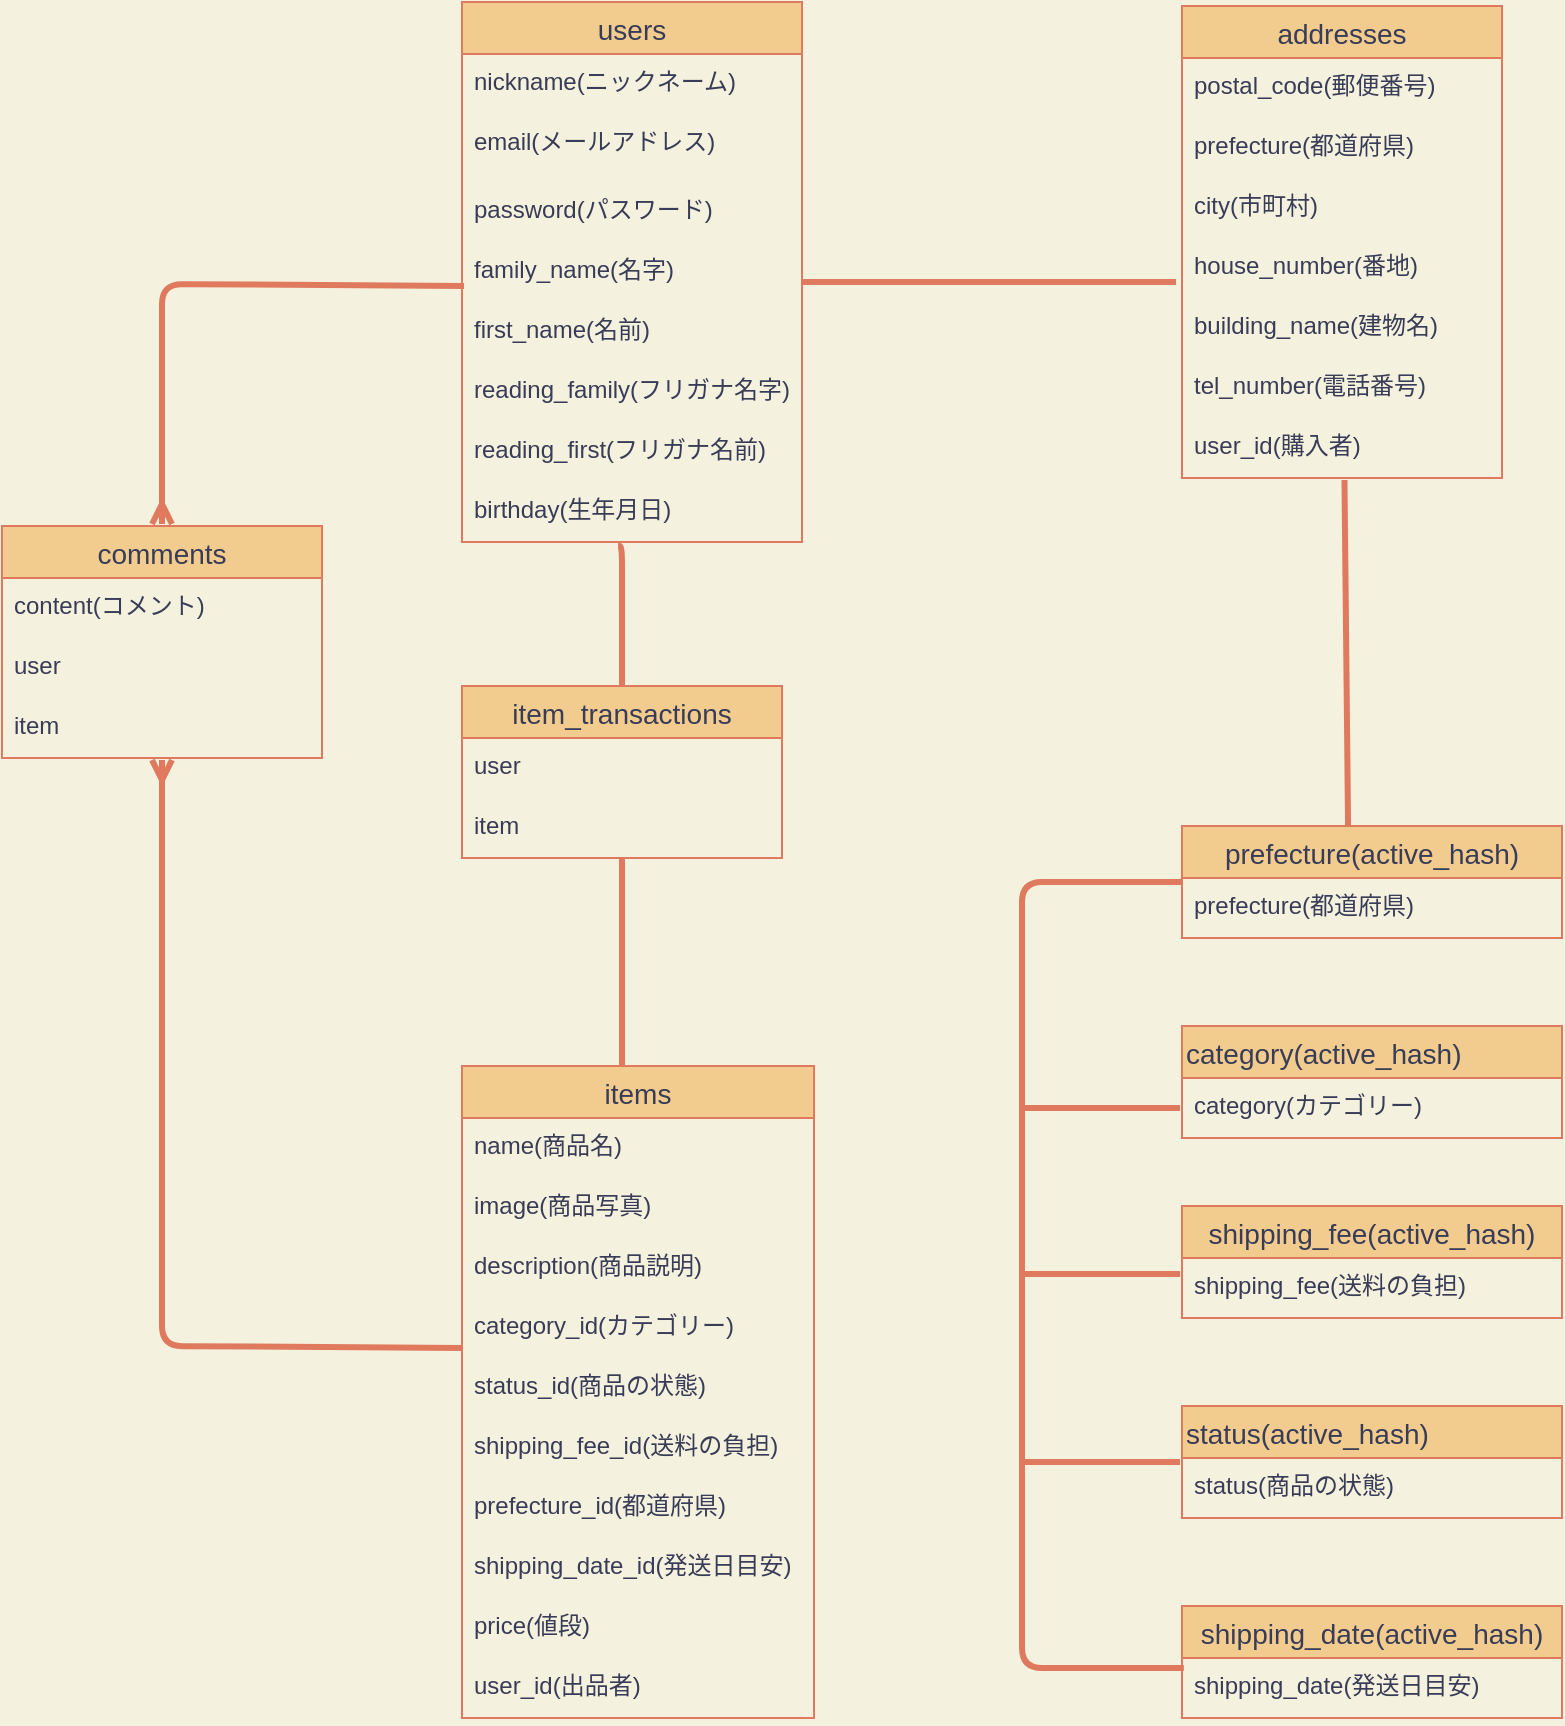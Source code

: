 <mxfile version="13.6.5" pages="2">
    <diagram id="_M3X4lFTjFpCh1O4AsxT" name="ページ1">
        <mxGraphModel dx="898" dy="680" grid="1" gridSize="10" guides="1" tooltips="1" connect="1" arrows="1" fold="1" page="1" pageScale="1" pageWidth="827" pageHeight="1169" background="#F4F1DE" math="0" shadow="0">
            <root>
                <mxCell id="0"/>
                <mxCell id="1" parent="0"/>
                <mxCell id="K9OpWMY4eO4AvbzmNHTL-39" style="edgeStyle=orthogonalEdgeStyle;curved=0;rounded=1;sketch=0;orthogonalLoop=1;jettySize=auto;html=1;exitX=0.5;exitY=1;exitDx=0;exitDy=0;strokeColor=#E07A5F;strokeWidth=3;fillColor=#F2CC8F;fontColor=#393C56;labelBackgroundColor=#F4F1DE;" parent="1" edge="1">
                    <mxGeometry relative="1" as="geometry">
                        <mxPoint x="414" y="630" as="sourcePoint"/>
                        <mxPoint x="414" y="630" as="targetPoint"/>
                    </mxGeometry>
                </mxCell>
                <mxCell id="K9OpWMY4eO4AvbzmNHTL-176" style="edgeStyle=none;rounded=1;sketch=0;orthogonalLoop=1;jettySize=auto;html=1;entryX=0.437;entryY=0;entryDx=0;entryDy=0;entryPerimeter=0;startArrow=none;startFill=0;sourcePerimeterSpacing=1;endArrow=none;endFill=0;strokeColor=#E07A5F;strokeWidth=3;fillColor=#F2CC8F;fontColor=#393C56;labelBackgroundColor=#F4F1DE;" parent="1" source="K9OpWMY4eO4AvbzmNHTL-89" target="K9OpWMY4eO4AvbzmNHTL-75" edge="1">
                    <mxGeometry relative="1" as="geometry"/>
                </mxCell>
                <mxCell id="K9OpWMY4eO4AvbzmNHTL-177" style="edgeStyle=none;rounded=1;sketch=0;orthogonalLoop=1;jettySize=auto;html=1;startArrow=none;startFill=0;sourcePerimeterSpacing=1;endArrow=none;endFill=0;strokeColor=#E07A5F;strokeWidth=3;fillColor=#F2CC8F;fontColor=#393C56;entryX=0.005;entryY=0.167;entryDx=0;entryDy=0;entryPerimeter=0;exitX=0;exitY=0.5;exitDx=0;exitDy=0;labelBackgroundColor=#F4F1DE;" parent="1" source="K9OpWMY4eO4AvbzmNHTL-75" target="K9OpWMY4eO4AvbzmNHTL-100" edge="1">
                    <mxGeometry relative="1" as="geometry">
                        <mxPoint x="520" y="680" as="targetPoint"/>
                        <Array as="points">
                            <mxPoint x="520" y="448"/>
                            <mxPoint x="520" y="841"/>
                        </Array>
                    </mxGeometry>
                </mxCell>
                <mxCell id="K9OpWMY4eO4AvbzmNHTL-181" style="edgeStyle=none;rounded=1;sketch=0;orthogonalLoop=1;jettySize=auto;html=1;startArrow=none;startFill=0;sourcePerimeterSpacing=1;endArrow=none;endFill=0;strokeColor=#E07A5F;strokeWidth=3;fillColor=#F2CC8F;fontColor=#393C56;labelBackgroundColor=#F4F1DE;" parent="1" source="K9OpWMY4eO4AvbzmNHTL-79" edge="1">
                    <mxGeometry relative="1" as="geometry">
                        <mxPoint x="520" y="738" as="targetPoint"/>
                    </mxGeometry>
                </mxCell>
                <mxCell id="K9OpWMY4eO4AvbzmNHTL-168" style="rounded=1;sketch=0;orthogonalLoop=1;jettySize=auto;html=1;startArrow=ERmany;startFill=0;sourcePerimeterSpacing=1;endArrow=none;endFill=0;strokeColor=#E07A5F;strokeWidth=3;fillColor=#F2CC8F;fontColor=#393C56;elbow=vertical;entryX=0.006;entryY=0.733;entryDx=0;entryDy=0;entryPerimeter=0;labelBackgroundColor=#F4F1DE;" parent="1" source="K9OpWMY4eO4AvbzmNHTL-81" target="K9OpWMY4eO4AvbzmNHTL-32" edge="1">
                    <mxGeometry relative="1" as="geometry">
                        <mxPoint x="230" y="150" as="targetPoint"/>
                        <Array as="points">
                            <mxPoint x="90" y="149"/>
                        </Array>
                    </mxGeometry>
                </mxCell>
                <mxCell id="K9OpWMY4eO4AvbzmNHTL-170" style="edgeStyle=none;rounded=1;sketch=0;orthogonalLoop=1;jettySize=auto;html=1;startArrow=ERmany;startFill=0;sourcePerimeterSpacing=1;endArrow=none;endFill=0;strokeColor=#E07A5F;strokeWidth=3;fillColor=#F2CC8F;fontColor=#393C56;entryX=0;entryY=0.833;entryDx=0;entryDy=0;entryPerimeter=0;labelBackgroundColor=#F4F1DE;" parent="1" source="K9OpWMY4eO4AvbzmNHTL-81" target="K9OpWMY4eO4AvbzmNHTL-140" edge="1">
                    <mxGeometry relative="1" as="geometry">
                        <mxPoint x="90" y="780" as="targetPoint"/>
                        <Array as="points">
                            <mxPoint x="90" y="680"/>
                        </Array>
                    </mxGeometry>
                </mxCell>
                <mxCell id="K9OpWMY4eO4AvbzmNHTL-81" value="comments" style="swimlane;fontStyle=0;childLayout=stackLayout;horizontal=1;startSize=26;horizontalStack=0;resizeParent=1;resizeParentMax=0;resizeLast=0;collapsible=1;marginBottom=0;align=center;fontSize=14;fillColor=#F2CC8F;strokeColor=#E07A5F;fontColor=#393C56;" parent="1" vertex="1">
                    <mxGeometry x="10" y="270" width="160" height="116" as="geometry"/>
                </mxCell>
                <mxCell id="K9OpWMY4eO4AvbzmNHTL-82" value="content(コメント)" style="text;strokeColor=none;fillColor=none;spacingLeft=4;spacingRight=4;overflow=hidden;rotatable=0;points=[[0,0.5],[1,0.5]];portConstraint=eastwest;fontSize=12;fontColor=#393C56;" parent="K9OpWMY4eO4AvbzmNHTL-81" vertex="1">
                    <mxGeometry y="26" width="160" height="30" as="geometry"/>
                </mxCell>
                <mxCell id="K9OpWMY4eO4AvbzmNHTL-83" value="user" style="text;strokeColor=none;fillColor=none;spacingLeft=4;spacingRight=4;overflow=hidden;rotatable=0;points=[[0,0.5],[1,0.5]];portConstraint=eastwest;fontSize=12;fontColor=#393C56;" parent="K9OpWMY4eO4AvbzmNHTL-81" vertex="1">
                    <mxGeometry y="56" width="160" height="30" as="geometry"/>
                </mxCell>
                <mxCell id="K9OpWMY4eO4AvbzmNHTL-88" value="item" style="text;strokeColor=none;fillColor=none;spacingLeft=4;spacingRight=4;overflow=hidden;rotatable=0;points=[[0,0.5],[1,0.5]];portConstraint=eastwest;fontSize=12;fontColor=#393C56;" parent="K9OpWMY4eO4AvbzmNHTL-81" vertex="1">
                    <mxGeometry y="86" width="160" height="30" as="geometry"/>
                </mxCell>
                <mxCell id="K9OpWMY4eO4AvbzmNHTL-173" value="" style="endArrow=none;html=1;rounded=0;strokeColor=#E07A5F;strokeWidth=3;fillColor=#F2CC8F;fontColor=#393C56;labelBackgroundColor=#F4F1DE;" parent="1" edge="1">
                    <mxGeometry relative="1" as="geometry">
                        <mxPoint x="410" y="148" as="sourcePoint"/>
                        <mxPoint x="597" y="148" as="targetPoint"/>
                    </mxGeometry>
                </mxCell>
                <mxCell id="K9OpWMY4eO4AvbzmNHTL-178" style="edgeStyle=none;rounded=1;sketch=0;orthogonalLoop=1;jettySize=auto;html=1;startArrow=none;startFill=0;sourcePerimeterSpacing=1;endArrow=none;endFill=0;strokeColor=#E07A5F;strokeWidth=3;fillColor=#F2CC8F;fontColor=#393C56;exitX=-0.005;exitY=0.267;exitDx=0;exitDy=0;exitPerimeter=0;labelBackgroundColor=#F4F1DE;" parent="1" source="K9OpWMY4eO4AvbzmNHTL-78" edge="1">
                    <mxGeometry relative="1" as="geometry">
                        <mxPoint x="520" y="644" as="targetPoint"/>
                        <Array as="points">
                            <mxPoint x="520" y="644"/>
                        </Array>
                    </mxGeometry>
                </mxCell>
                <mxCell id="K9OpWMY4eO4AvbzmNHTL-180" style="edgeStyle=none;rounded=1;sketch=0;orthogonalLoop=1;jettySize=auto;html=1;startArrow=none;startFill=0;sourcePerimeterSpacing=1;endArrow=none;endFill=0;strokeColor=#E07A5F;strokeWidth=3;fillColor=#F2CC8F;fontColor=#393C56;labelBackgroundColor=#F4F1DE;" parent="1" source="K9OpWMY4eO4AvbzmNHTL-71" edge="1">
                    <mxGeometry relative="1" as="geometry">
                        <mxPoint x="520" y="561" as="targetPoint"/>
                    </mxGeometry>
                </mxCell>
                <mxCell id="16" style="edgeStyle=orthogonalEdgeStyle;curved=0;rounded=1;sketch=0;orthogonalLoop=1;jettySize=auto;html=1;entryX=0.5;entryY=0;entryDx=0;entryDy=0;endArrow=none;endFill=0;strokeColor=#E07A5F;strokeWidth=3;fillColor=#F2CC8F;fontColor=#393C56;exitX=0.459;exitY=1.067;exitDx=0;exitDy=0;exitPerimeter=0;" edge="1" parent="1" source="K9OpWMY4eO4AvbzmNHTL-174" target="8">
                    <mxGeometry relative="1" as="geometry">
                        <mxPoint x="320" y="290" as="sourcePoint"/>
                        <Array as="points">
                            <mxPoint x="320" y="280"/>
                        </Array>
                    </mxGeometry>
                </mxCell>
                <mxCell id="K9OpWMY4eO4AvbzmNHTL-1" value="users" style="swimlane;fontStyle=0;childLayout=stackLayout;horizontal=1;startSize=26;horizontalStack=0;resizeParent=1;resizeParentMax=0;resizeLast=0;collapsible=1;marginBottom=0;align=center;fontSize=14;fillColor=#F2CC8F;strokeColor=#E07A5F;fontColor=#393C56;" parent="1" vertex="1">
                    <mxGeometry x="240" y="8" width="170" height="270" as="geometry"/>
                </mxCell>
                <mxCell id="K9OpWMY4eO4AvbzmNHTL-2" value="nickname(ニックネーム)" style="text;strokeColor=none;fillColor=none;spacingLeft=4;spacingRight=4;overflow=hidden;rotatable=0;points=[[0,0.5],[1,0.5]];portConstraint=eastwest;fontSize=12;fontColor=#393C56;" parent="K9OpWMY4eO4AvbzmNHTL-1" vertex="1">
                    <mxGeometry y="26" width="170" height="30" as="geometry"/>
                </mxCell>
                <mxCell id="K9OpWMY4eO4AvbzmNHTL-3" value="email(メールアドレス)&#10;" style="text;strokeColor=none;fillColor=none;spacingLeft=4;spacingRight=4;overflow=hidden;rotatable=0;points=[[0,0.5],[1,0.5]];portConstraint=eastwest;fontSize=12;fontColor=#393C56;" parent="K9OpWMY4eO4AvbzmNHTL-1" vertex="1">
                    <mxGeometry y="56" width="170" height="34" as="geometry"/>
                </mxCell>
                <mxCell id="K9OpWMY4eO4AvbzmNHTL-4" value="password(パスワード)" style="text;strokeColor=none;fillColor=none;spacingLeft=4;spacingRight=4;overflow=hidden;rotatable=0;points=[[0,0.5],[1,0.5]];portConstraint=eastwest;fontSize=12;fontColor=#393C56;" parent="K9OpWMY4eO4AvbzmNHTL-1" vertex="1">
                    <mxGeometry y="90" width="170" height="30" as="geometry"/>
                </mxCell>
                <mxCell id="K9OpWMY4eO4AvbzmNHTL-32" value="family_name(名字)" style="text;strokeColor=none;fillColor=none;spacingLeft=4;spacingRight=4;overflow=hidden;rotatable=0;points=[[0,0.5],[1,0.5]];portConstraint=eastwest;fontSize=12;fontColor=#393C56;" parent="K9OpWMY4eO4AvbzmNHTL-1" vertex="1">
                    <mxGeometry y="120" width="170" height="30" as="geometry"/>
                </mxCell>
                <mxCell id="K9OpWMY4eO4AvbzmNHTL-161" value="first_name(名前)" style="text;strokeColor=none;fillColor=none;spacingLeft=4;spacingRight=4;overflow=hidden;rotatable=0;points=[[0,0.5],[1,0.5]];portConstraint=eastwest;fontSize=12;fontColor=#393C56;" parent="K9OpWMY4eO4AvbzmNHTL-1" vertex="1">
                    <mxGeometry y="150" width="170" height="30" as="geometry"/>
                </mxCell>
                <mxCell id="K9OpWMY4eO4AvbzmNHTL-33" value="reading_family(フリガナ名字)" style="text;strokeColor=none;fillColor=none;spacingLeft=4;spacingRight=4;overflow=hidden;rotatable=0;points=[[0,0.5],[1,0.5]];portConstraint=eastwest;fontSize=12;fontColor=#393C56;" parent="K9OpWMY4eO4AvbzmNHTL-1" vertex="1">
                    <mxGeometry y="180" width="170" height="30" as="geometry"/>
                </mxCell>
                <mxCell id="K9OpWMY4eO4AvbzmNHTL-160" value="reading_first(フリガナ名前)" style="text;strokeColor=none;fillColor=none;spacingLeft=4;spacingRight=4;overflow=hidden;rotatable=0;points=[[0,0.5],[1,0.5]];portConstraint=eastwest;fontSize=12;fontColor=#393C56;" parent="K9OpWMY4eO4AvbzmNHTL-1" vertex="1">
                    <mxGeometry y="210" width="170" height="30" as="geometry"/>
                </mxCell>
                <mxCell id="K9OpWMY4eO4AvbzmNHTL-174" value="birthday(生年月日)" style="text;strokeColor=none;fillColor=none;spacingLeft=4;spacingRight=4;overflow=hidden;rotatable=0;points=[[0,0.5],[1,0.5]];portConstraint=eastwest;fontSize=12;fontColor=#393C56;" parent="K9OpWMY4eO4AvbzmNHTL-1" vertex="1">
                    <mxGeometry y="240" width="170" height="30" as="geometry"/>
                </mxCell>
                <mxCell id="K9OpWMY4eO4AvbzmNHTL-89" value="addresses" style="swimlane;fontStyle=0;childLayout=stackLayout;horizontal=1;startSize=26;horizontalStack=0;resizeParent=1;resizeParentMax=0;resizeLast=0;collapsible=1;marginBottom=0;align=center;fontSize=14;fillColor=#F2CC8F;strokeColor=#E07A5F;fontColor=#393C56;" parent="1" vertex="1">
                    <mxGeometry x="600" y="10" width="160" height="236" as="geometry"/>
                </mxCell>
                <mxCell id="K9OpWMY4eO4AvbzmNHTL-90" value="postal_code(郵便番号)" style="text;strokeColor=none;fillColor=none;spacingLeft=4;spacingRight=4;overflow=hidden;rotatable=0;points=[[0,0.5],[1,0.5]];portConstraint=eastwest;fontSize=12;fontColor=#393C56;" parent="K9OpWMY4eO4AvbzmNHTL-89" vertex="1">
                    <mxGeometry y="26" width="160" height="30" as="geometry"/>
                </mxCell>
                <mxCell id="K9OpWMY4eO4AvbzmNHTL-91" value="prefecture(都道府県)" style="text;strokeColor=none;fillColor=none;spacingLeft=4;spacingRight=4;overflow=hidden;rotatable=0;points=[[0,0.5],[1,0.5]];portConstraint=eastwest;fontSize=12;fontColor=#393C56;" parent="K9OpWMY4eO4AvbzmNHTL-89" vertex="1">
                    <mxGeometry y="56" width="160" height="30" as="geometry"/>
                </mxCell>
                <mxCell id="K9OpWMY4eO4AvbzmNHTL-92" value="city(市町村)" style="text;strokeColor=none;fillColor=none;spacingLeft=4;spacingRight=4;overflow=hidden;rotatable=0;points=[[0,0.5],[1,0.5]];portConstraint=eastwest;fontSize=12;fontColor=#393C56;" parent="K9OpWMY4eO4AvbzmNHTL-89" vertex="1">
                    <mxGeometry y="86" width="160" height="30" as="geometry"/>
                </mxCell>
                <mxCell id="K9OpWMY4eO4AvbzmNHTL-93" value="house_number(番地)" style="text;strokeColor=none;fillColor=none;spacingLeft=4;spacingRight=4;overflow=hidden;rotatable=0;points=[[0,0.5],[1,0.5]];portConstraint=eastwest;fontSize=12;fontColor=#393C56;" parent="K9OpWMY4eO4AvbzmNHTL-89" vertex="1">
                    <mxGeometry y="116" width="160" height="30" as="geometry"/>
                </mxCell>
                <mxCell id="K9OpWMY4eO4AvbzmNHTL-94" value="building_name(建物名)" style="text;strokeColor=none;fillColor=none;spacingLeft=4;spacingRight=4;overflow=hidden;rotatable=0;points=[[0,0.5],[1,0.5]];portConstraint=eastwest;fontSize=12;fontColor=#393C56;" parent="K9OpWMY4eO4AvbzmNHTL-89" vertex="1">
                    <mxGeometry y="146" width="160" height="30" as="geometry"/>
                </mxCell>
                <mxCell id="2" value="tel_number(電話番号)" style="text;strokeColor=none;fillColor=none;spacingLeft=4;spacingRight=4;overflow=hidden;rotatable=0;points=[[0,0.5],[1,0.5]];portConstraint=eastwest;fontSize=12;fontColor=#393C56;" parent="K9OpWMY4eO4AvbzmNHTL-89" vertex="1">
                    <mxGeometry y="176" width="160" height="30" as="geometry"/>
                </mxCell>
                <mxCell id="12" value="user_id(購入者)" style="text;strokeColor=none;fillColor=none;spacingLeft=4;spacingRight=4;overflow=hidden;rotatable=0;points=[[0,0.5],[1,0.5]];portConstraint=eastwest;fontSize=12;fontColor=#393C56;" parent="K9OpWMY4eO4AvbzmNHTL-89" vertex="1">
                    <mxGeometry y="206" width="160" height="30" as="geometry"/>
                </mxCell>
                <mxCell id="K9OpWMY4eO4AvbzmNHTL-70" value="category(active_hash)" style="swimlane;fontStyle=0;childLayout=stackLayout;horizontal=1;startSize=26;horizontalStack=0;resizeParent=1;resizeParentMax=0;resizeLast=0;collapsible=1;marginBottom=0;align=left;fontSize=14;fillColor=#F2CC8F;strokeColor=#E07A5F;fontColor=#393C56;" parent="1" vertex="1">
                    <mxGeometry x="600" y="520" width="190" height="56" as="geometry"/>
                </mxCell>
                <mxCell id="K9OpWMY4eO4AvbzmNHTL-71" value="category(カテゴリー)" style="text;strokeColor=none;fillColor=none;spacingLeft=4;spacingRight=4;overflow=hidden;rotatable=0;points=[[0,0.5],[1,0.5]];portConstraint=eastwest;fontSize=12;fontColor=#393C56;" parent="K9OpWMY4eO4AvbzmNHTL-70" vertex="1">
                    <mxGeometry y="26" width="190" height="30" as="geometry"/>
                </mxCell>
                <mxCell id="K9OpWMY4eO4AvbzmNHTL-77" value="shipping_fee(active_hash)" style="swimlane;fontStyle=0;childLayout=stackLayout;horizontal=1;startSize=26;horizontalStack=0;resizeParent=1;resizeParentMax=0;resizeLast=0;collapsible=1;marginBottom=0;align=center;fontSize=14;fillColor=#F2CC8F;strokeColor=#E07A5F;fontColor=#393C56;" parent="1" vertex="1">
                    <mxGeometry x="600" y="610" width="190" height="56" as="geometry"/>
                </mxCell>
                <mxCell id="K9OpWMY4eO4AvbzmNHTL-78" value="shipping_fee(送料の負担)" style="text;strokeColor=none;fillColor=none;spacingLeft=4;spacingRight=4;overflow=hidden;rotatable=0;points=[[0,0.5],[1,0.5]];portConstraint=eastwest;fontSize=12;fontColor=#393C56;" parent="K9OpWMY4eO4AvbzmNHTL-77" vertex="1">
                    <mxGeometry y="26" width="190" height="30" as="geometry"/>
                </mxCell>
                <mxCell id="K9OpWMY4eO4AvbzmNHTL-79" value="status(active_hash)" style="swimlane;fontStyle=0;childLayout=stackLayout;horizontal=1;startSize=26;horizontalStack=0;resizeParent=1;resizeParentMax=0;resizeLast=0;collapsible=1;marginBottom=0;align=left;fontSize=14;fillColor=#F2CC8F;strokeColor=#E07A5F;fontColor=#393C56;" parent="1" vertex="1">
                    <mxGeometry x="600" y="710" width="190" height="56" as="geometry"/>
                </mxCell>
                <mxCell id="K9OpWMY4eO4AvbzmNHTL-80" value="status(商品の状態)" style="text;strokeColor=none;fillColor=none;spacingLeft=4;spacingRight=4;overflow=hidden;rotatable=0;points=[[0,0.5],[1,0.5]];portConstraint=eastwest;fontSize=12;fontColor=#393C56;" parent="K9OpWMY4eO4AvbzmNHTL-79" vertex="1">
                    <mxGeometry y="26" width="190" height="30" as="geometry"/>
                </mxCell>
                <mxCell id="K9OpWMY4eO4AvbzmNHTL-99" value="shipping_date(active_hash)" style="swimlane;fontStyle=0;childLayout=stackLayout;horizontal=1;startSize=26;horizontalStack=0;resizeParent=1;resizeParentMax=0;resizeLast=0;collapsible=1;marginBottom=0;align=center;fontSize=14;fillColor=#F2CC8F;strokeColor=#E07A5F;fontColor=#393C56;" parent="1" vertex="1">
                    <mxGeometry x="600" y="810" width="190" height="56" as="geometry"/>
                </mxCell>
                <mxCell id="K9OpWMY4eO4AvbzmNHTL-100" value="shipping_date(発送日目安)" style="text;strokeColor=none;fillColor=none;spacingLeft=4;spacingRight=4;overflow=hidden;rotatable=0;points=[[0,0.5],[1,0.5]];portConstraint=eastwest;fontSize=12;fontColor=#393C56;" parent="K9OpWMY4eO4AvbzmNHTL-99" vertex="1">
                    <mxGeometry y="26" width="190" height="30" as="geometry"/>
                </mxCell>
                <mxCell id="K9OpWMY4eO4AvbzmNHTL-75" value="prefecture(active_hash)" style="swimlane;fontStyle=0;childLayout=stackLayout;horizontal=1;startSize=26;horizontalStack=0;resizeParent=1;resizeParentMax=0;resizeLast=0;collapsible=1;marginBottom=0;align=center;fontSize=14;fillColor=#F2CC8F;strokeColor=#E07A5F;fontColor=#393C56;" parent="1" vertex="1">
                    <mxGeometry x="600" y="420" width="190" height="56" as="geometry"/>
                </mxCell>
                <mxCell id="K9OpWMY4eO4AvbzmNHTL-76" value="prefecture(都道府県)" style="text;strokeColor=none;fillColor=none;spacingLeft=4;spacingRight=4;overflow=hidden;rotatable=0;points=[[0,0.5],[1,0.5]];portConstraint=eastwest;fontSize=12;fontColor=#393C56;" parent="K9OpWMY4eO4AvbzmNHTL-75" vertex="1">
                    <mxGeometry y="26" width="190" height="30" as="geometry"/>
                </mxCell>
                <mxCell id="15" style="edgeStyle=orthogonalEdgeStyle;curved=0;rounded=1;sketch=0;orthogonalLoop=1;jettySize=auto;html=1;strokeColor=#E07A5F;fillColor=#F2CC8F;fontColor=#393C56;labelBackgroundColor=#F4F1DE;spacingTop=1;strokeWidth=3;endArrow=none;endFill=0;" edge="1" parent="1" source="K9OpWMY4eO4AvbzmNHTL-5" target="11">
                    <mxGeometry relative="1" as="geometry">
                        <mxPoint x="328" y="450" as="targetPoint"/>
                        <Array as="points">
                            <mxPoint x="320" y="510"/>
                            <mxPoint x="320" y="510"/>
                        </Array>
                    </mxGeometry>
                </mxCell>
                <mxCell id="K9OpWMY4eO4AvbzmNHTL-5" value="items" style="swimlane;fontStyle=0;childLayout=stackLayout;horizontal=1;startSize=26;horizontalStack=0;resizeParent=1;resizeParentMax=0;resizeLast=0;collapsible=1;marginBottom=0;align=center;fontSize=14;fillColor=#F2CC8F;strokeColor=#E07A5F;fontColor=#393C56;" parent="1" vertex="1">
                    <mxGeometry x="240" y="540" width="176" height="326" as="geometry"/>
                </mxCell>
                <mxCell id="K9OpWMY4eO4AvbzmNHTL-35" value="name(商品名)" style="text;strokeColor=none;fillColor=none;spacingLeft=4;spacingRight=4;overflow=hidden;rotatable=0;points=[[0,0.5],[1,0.5]];portConstraint=eastwest;fontSize=12;fontColor=#393C56;" parent="K9OpWMY4eO4AvbzmNHTL-5" vertex="1">
                    <mxGeometry y="26" width="176" height="30" as="geometry"/>
                </mxCell>
                <mxCell id="K9OpWMY4eO4AvbzmNHTL-6" value="image(商品写真)" style="text;strokeColor=none;fillColor=none;spacingLeft=4;spacingRight=4;overflow=hidden;rotatable=0;points=[[0,0.5],[1,0.5]];portConstraint=eastwest;fontSize=12;fontColor=#393C56;" parent="K9OpWMY4eO4AvbzmNHTL-5" vertex="1">
                    <mxGeometry y="56" width="176" height="30" as="geometry"/>
                </mxCell>
                <mxCell id="4" value="description(商品説明)" style="text;strokeColor=none;fillColor=none;spacingLeft=4;spacingRight=4;overflow=hidden;rotatable=0;points=[[0,0.5],[1,0.5]];portConstraint=eastwest;fontSize=12;fontColor=#393C56;" parent="K9OpWMY4eO4AvbzmNHTL-5" vertex="1">
                    <mxGeometry y="86" width="176" height="30" as="geometry"/>
                </mxCell>
                <mxCell id="K9OpWMY4eO4AvbzmNHTL-140" value="category_id(カテゴリー)" style="text;strokeColor=none;fillColor=none;spacingLeft=4;spacingRight=4;overflow=hidden;rotatable=0;points=[[0,0.5],[1,0.5]];portConstraint=eastwest;fontSize=12;fontColor=#393C56;" parent="K9OpWMY4eO4AvbzmNHTL-5" vertex="1">
                    <mxGeometry y="116" width="176" height="30" as="geometry"/>
                </mxCell>
                <mxCell id="K9OpWMY4eO4AvbzmNHTL-142" value="status_id(商品の状態)" style="text;strokeColor=none;fillColor=none;spacingLeft=4;spacingRight=4;overflow=hidden;rotatable=0;points=[[0,0.5],[1,0.5]];portConstraint=eastwest;fontSize=12;fontColor=#393C56;" parent="K9OpWMY4eO4AvbzmNHTL-5" vertex="1">
                    <mxGeometry y="146" width="176" height="30" as="geometry"/>
                </mxCell>
                <mxCell id="K9OpWMY4eO4AvbzmNHTL-141" value="shipping_fee_id(送料の負担)" style="text;strokeColor=none;fillColor=none;spacingLeft=4;spacingRight=4;overflow=hidden;rotatable=0;points=[[0,0.5],[1,0.5]];portConstraint=eastwest;fontSize=12;fontColor=#393C56;" parent="K9OpWMY4eO4AvbzmNHTL-5" vertex="1">
                    <mxGeometry y="176" width="176" height="30" as="geometry"/>
                </mxCell>
                <mxCell id="K9OpWMY4eO4AvbzmNHTL-125" value="prefecture_id(都道府県)" style="text;strokeColor=none;fillColor=none;spacingLeft=4;spacingRight=4;overflow=hidden;rotatable=0;points=[[0,0.5],[1,0.5]];portConstraint=eastwest;fontSize=12;fontColor=#393C56;" parent="K9OpWMY4eO4AvbzmNHTL-5" vertex="1">
                    <mxGeometry y="206" width="176" height="30" as="geometry"/>
                </mxCell>
                <mxCell id="K9OpWMY4eO4AvbzmNHTL-143" value="shipping_date_id(発送日目安)" style="text;strokeColor=none;fillColor=none;spacingLeft=4;spacingRight=4;overflow=hidden;rotatable=0;points=[[0,0.5],[1,0.5]];portConstraint=eastwest;fontSize=12;fontColor=#393C56;" parent="K9OpWMY4eO4AvbzmNHTL-5" vertex="1">
                    <mxGeometry y="236" width="176" height="30" as="geometry"/>
                </mxCell>
                <mxCell id="K9OpWMY4eO4AvbzmNHTL-31" value="price(値段)" style="text;strokeColor=none;fillColor=none;spacingLeft=4;spacingRight=4;overflow=hidden;rotatable=0;points=[[0,0.5],[1,0.5]];portConstraint=eastwest;fontSize=12;fontColor=#393C56;" parent="K9OpWMY4eO4AvbzmNHTL-5" vertex="1">
                    <mxGeometry y="266" width="176" height="30" as="geometry"/>
                </mxCell>
                <mxCell id="K9OpWMY4eO4AvbzmNHTL-7" value="user_id(出品者)" style="text;strokeColor=none;fillColor=none;spacingLeft=4;spacingRight=4;overflow=hidden;rotatable=0;points=[[0,0.5],[1,0.5]];portConstraint=eastwest;fontSize=12;fontColor=#393C56;" parent="K9OpWMY4eO4AvbzmNHTL-5" vertex="1">
                    <mxGeometry y="296" width="176" height="30" as="geometry"/>
                </mxCell>
                <mxCell id="8" value="item_transactions" style="swimlane;fontStyle=0;childLayout=stackLayout;horizontal=1;startSize=26;horizontalStack=0;resizeParent=1;resizeParentMax=0;resizeLast=0;collapsible=1;marginBottom=0;align=center;fontSize=14;strokeColor=#E07A5F;fillColor=#F2CC8F;fontColor=#393C56;" parent="1" vertex="1">
                    <mxGeometry x="240" y="350" width="160" height="86" as="geometry"/>
                </mxCell>
                <mxCell id="10" value="user" style="text;strokeColor=none;fillColor=none;spacingLeft=4;spacingRight=4;overflow=hidden;rotatable=0;points=[[0,0.5],[1,0.5]];portConstraint=eastwest;fontSize=12;fontColor=#393C56;" parent="8" vertex="1">
                    <mxGeometry y="26" width="160" height="30" as="geometry"/>
                </mxCell>
                <mxCell id="11" value="item" style="text;strokeColor=none;fillColor=none;spacingLeft=4;spacingRight=4;overflow=hidden;rotatable=0;points=[[0,0.5],[1,0.5]];portConstraint=eastwest;fontSize=12;fontColor=#393C56;" parent="8" vertex="1">
                    <mxGeometry y="56" width="160" height="30" as="geometry"/>
                </mxCell>
            </root>
        </mxGraphModel>
    </diagram>
    <diagram id="71rbsX8Uaar8zCObKZIw" name="ページ2">
        &#xa;        &#xa;        &#xa;        &#xa;        &#xa;        &#xa;&#xa;&#xa;&#xa;&#xa;&#xa;
        <mxGraphModel dx="242" dy="579" grid="1" gridSize="10" guides="1" tooltips="1" connect="1" arrows="1" fold="1" page="1" pageScale="1" pageWidth="827" pageHeight="1169" math="0" shadow="0">
            &#xa;            &#xa;            &#xa;            &#xa;            &#xa;            &#xa;&#xa;&#xa;&#xa;&#xa;&#xa;
            <root>
                &#xa;                &#xa;                &#xa;                &#xa;                &#xa;                &#xa;&#xa;&#xa;&#xa;&#xa;&#xa;
                <mxCell id="DISi9SH0viCWAedolr0C-0"/>
                &#xa;                &#xa;                &#xa;                &#xa;                &#xa;                &#xa;&#xa;&#xa;&#xa;&#xa;&#xa;
                <mxCell id="DISi9SH0viCWAedolr0C-1" parent="DISi9SH0viCWAedolr0C-0"/>
                &#xa;                &#xa;                &#xa;                &#xa;                &#xa;                &#xa;&#xa;&#xa;&#xa;&#xa;&#xa;
            </root>
            &#xa;            &#xa;            &#xa;            &#xa;            &#xa;            &#xa;&#xa;&#xa;&#xa;&#xa;&#xa;
        </mxGraphModel>
        &#xa;        &#xa;        &#xa;        &#xa;        &#xa;        &#xa;&#xa;&#xa;&#xa;&#xa;&#xa;
    </diagram>
</mxfile>